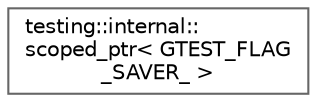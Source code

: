 digraph "Graphical Class Hierarchy"
{
 // LATEX_PDF_SIZE
  bgcolor="transparent";
  edge [fontname=Helvetica,fontsize=10,labelfontname=Helvetica,labelfontsize=10];
  node [fontname=Helvetica,fontsize=10,shape=box,height=0.2,width=0.4];
  rankdir="LR";
  Node0 [id="Node000000",label="testing::internal::\lscoped_ptr\< GTEST_FLAG\l_SAVER_ \>",height=0.2,width=0.4,color="grey40", fillcolor="white", style="filled",URL="$classtesting_1_1internal_1_1scoped__ptr.html",tooltip=" "];
}
